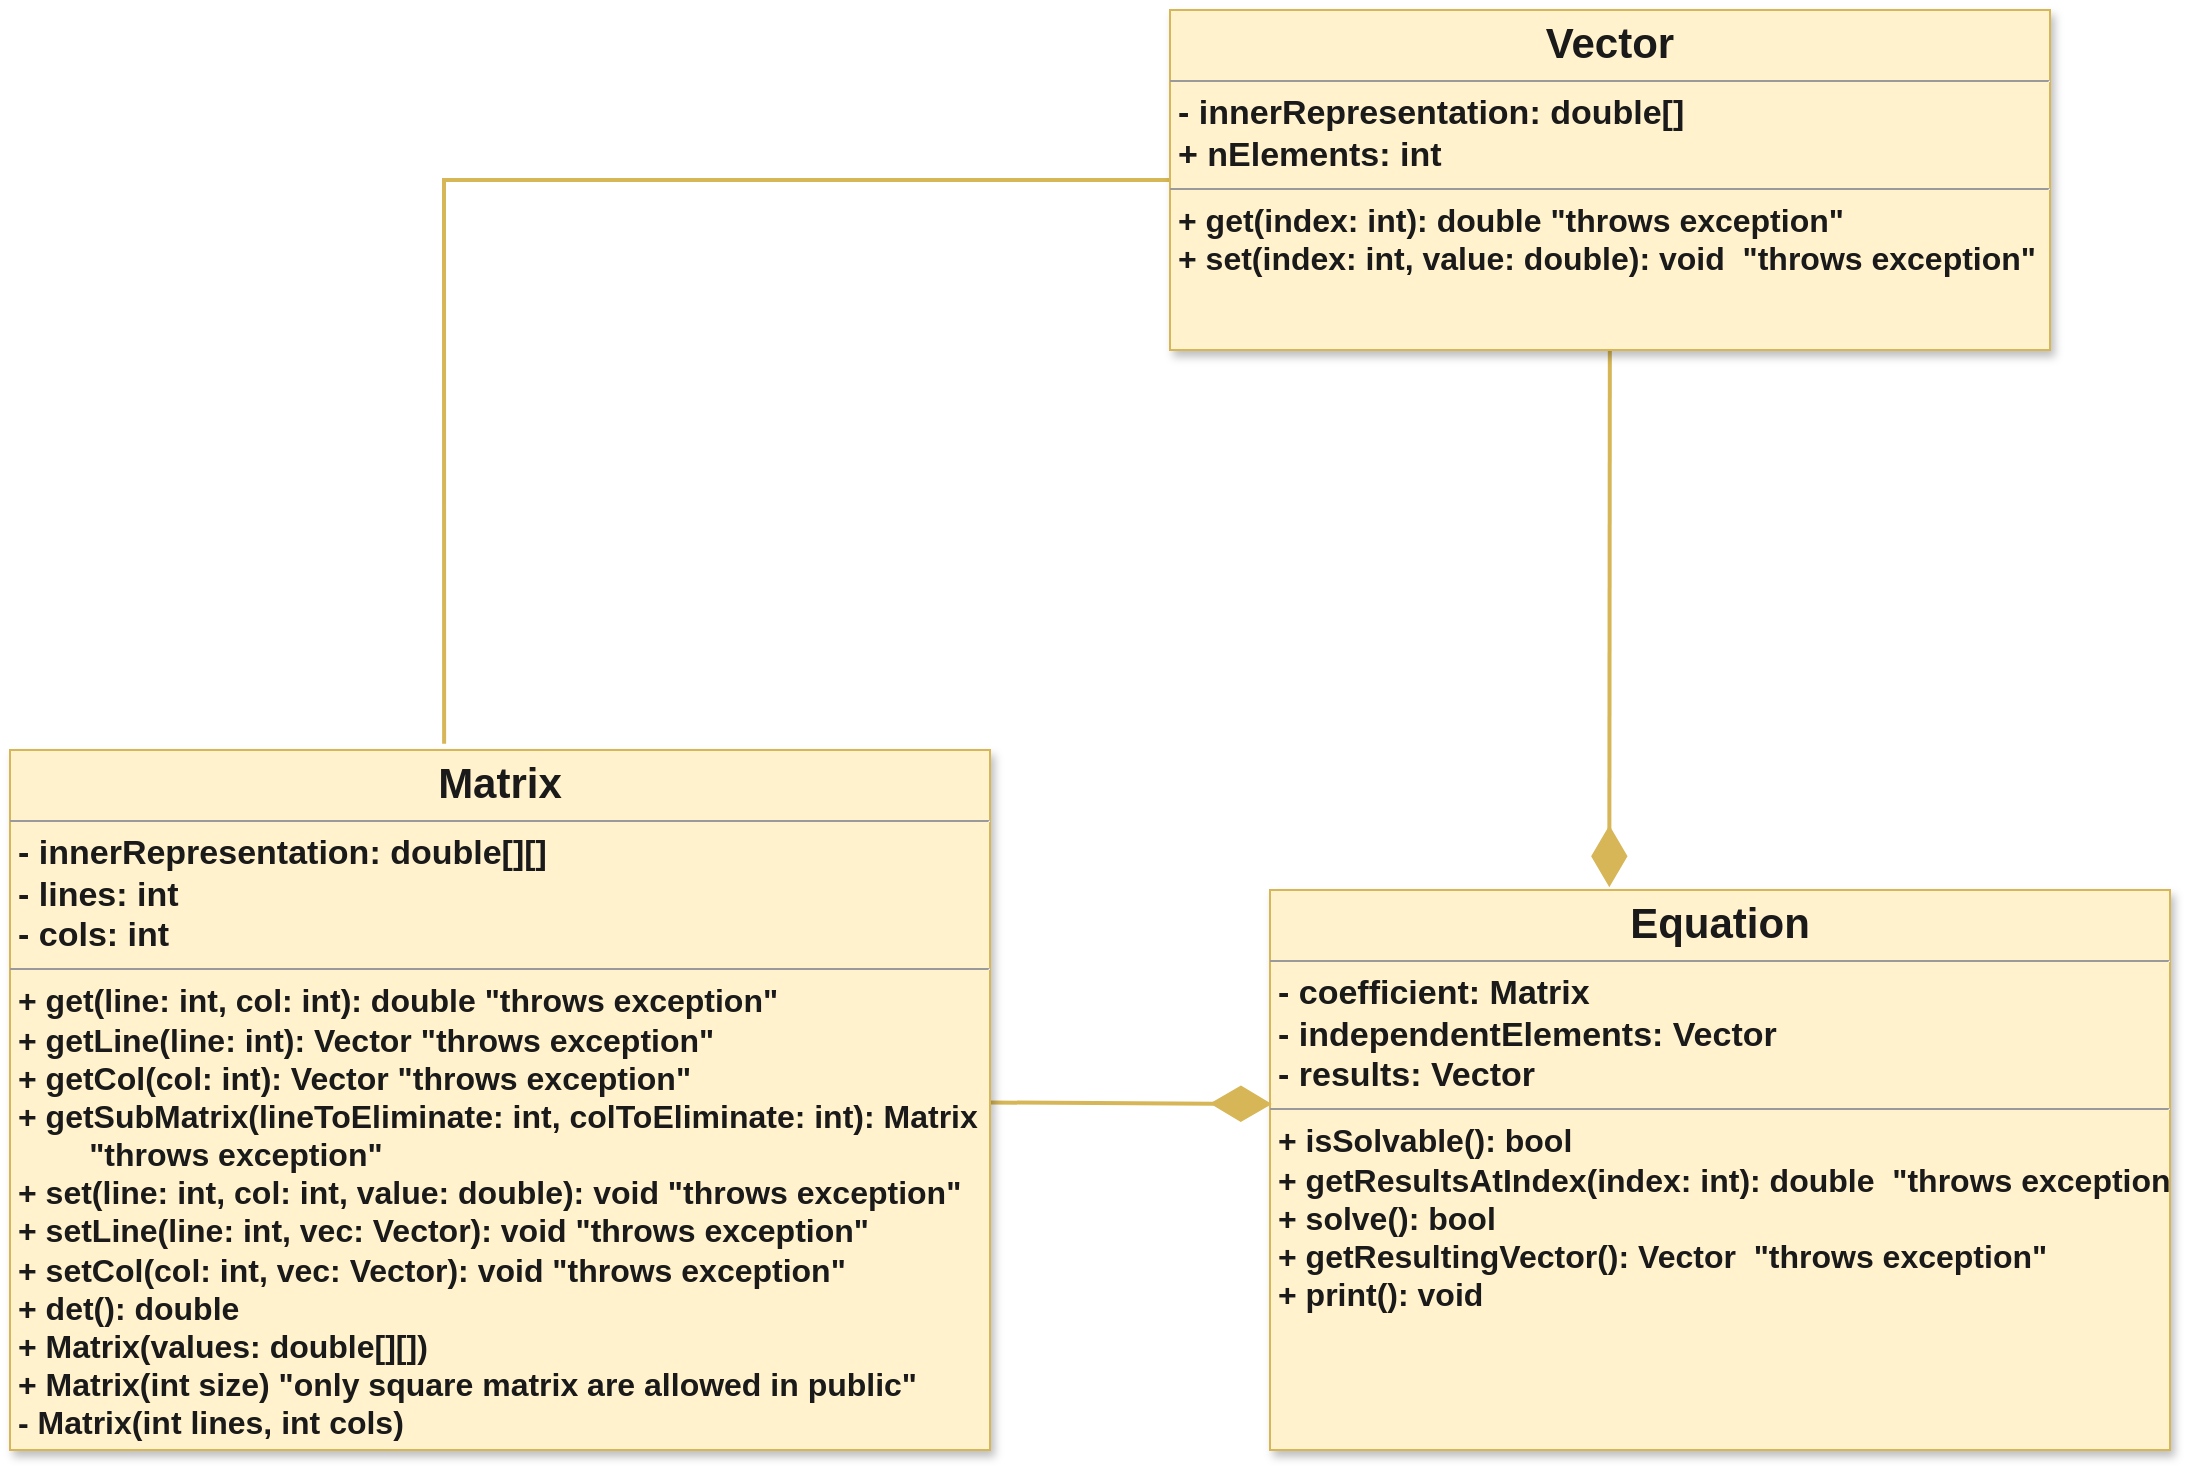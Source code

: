 <mxfile>
    <diagram id="9jA-nTwY3zNywtV1iH90" name="Página-1">
        <mxGraphModel dx="3028" dy="2357" grid="1" gridSize="10" guides="1" tooltips="1" connect="1" arrows="1" fold="1" page="1" pageScale="1" pageWidth="1654" pageHeight="1169" background="none" math="0" shadow="0">
            <root>
                <mxCell id="0"/>
                <mxCell id="1" parent="0"/>
                <mxCell id="2" value="&lt;p style=&quot;text-align: center ; margin: 4px 0px 0px&quot;&gt;&lt;b&gt;&lt;font style=&quot;font-size: 21px&quot;&gt;Equation&lt;/font&gt;&lt;/b&gt;&lt;/p&gt;&lt;hr size=&quot;1&quot;&gt;&lt;p style=&quot;margin: 0px 0px 0px 4px ; font-size: 17px&quot;&gt;&lt;font style=&quot;font-size: 17px&quot;&gt;&lt;b&gt;- coefficient: Matrix&lt;/b&gt;&lt;/font&gt;&lt;/p&gt;&lt;p style=&quot;margin: 0px 0px 0px 4px ; font-size: 17px&quot;&gt;&lt;font style=&quot;font-size: 17px&quot;&gt;&lt;b&gt;- independentElements: Vector&lt;/b&gt;&lt;/font&gt;&lt;/p&gt;&lt;p style=&quot;margin: 0px 0px 0px 4px ; font-size: 17px&quot;&gt;&lt;font style=&quot;font-size: 17px&quot;&gt;&lt;b&gt;- results: Vector&lt;/b&gt;&lt;/font&gt;&lt;/p&gt;&lt;hr size=&quot;1&quot;&gt;&lt;p style=&quot;margin: 0px ; margin-left: 4px&quot;&gt;&lt;font size=&quot;3&quot;&gt;&lt;b&gt;+ isSolvable(): bool&lt;/b&gt;&lt;/font&gt;&lt;/p&gt;&lt;p style=&quot;margin: 0px ; margin-left: 4px&quot;&gt;&lt;font size=&quot;3&quot;&gt;&lt;b&gt;+ getResultsAtIndex(index: int): double&amp;nbsp; &quot;throws exception&quot;&lt;/b&gt;&lt;/font&gt;&lt;/p&gt;&lt;p style=&quot;margin: 0px ; margin-left: 4px&quot;&gt;&lt;font size=&quot;3&quot;&gt;&lt;b&gt;+ solve(): bool&lt;/b&gt;&lt;/font&gt;&lt;/p&gt;&lt;p style=&quot;margin: 0px ; margin-left: 4px&quot;&gt;&lt;font size=&quot;3&quot;&gt;&lt;b&gt;+ getResultingVector(): Vector&amp;nbsp; &quot;throws exception&quot;&lt;/b&gt;&lt;/font&gt;&lt;/p&gt;&lt;p style=&quot;margin: 0px ; margin-left: 4px&quot;&gt;&lt;font size=&quot;3&quot;&gt;&lt;b&gt;+ print(): void&lt;/b&gt;&lt;/font&gt;&lt;/p&gt;" style="verticalAlign=top;align=left;overflow=fill;fontSize=12;fontFamily=Helvetica;html=1;gradientDirection=west;rounded=0;glass=0;shadow=1;strokeWidth=1;fillColor=#fff2cc;strokeColor=#d6b656;fontColor=#1A1A1A;" parent="1" vertex="1">
                    <mxGeometry x="-740" y="-530" width="450" height="280" as="geometry"/>
                </mxCell>
                <mxCell id="6" style="edgeStyle=none;html=1;entryX=0.002;entryY=0.382;entryDx=0;entryDy=0;entryPerimeter=0;fontSize=21;fontColor=#1A1A1A;endArrow=diamondThin;endFill=1;endSize=25;strokeWidth=2;fillColor=#fff2cc;strokeColor=#d6b656;rounded=0;" parent="1" source="3" target="2" edge="1">
                    <mxGeometry relative="1" as="geometry"/>
                </mxCell>
                <mxCell id="3" value="&lt;p style=&quot;text-align: center ; margin: 4px 0px 0px&quot;&gt;&lt;b&gt;&lt;font style=&quot;font-size: 21px&quot;&gt;Matrix&lt;/font&gt;&lt;/b&gt;&lt;/p&gt;&lt;hr size=&quot;1&quot;&gt;&lt;p style=&quot;margin: 0px 0px 0px 4px ; font-size: 17px&quot;&gt;&lt;b&gt;- innerRepresentation: double[][]&lt;/b&gt;&lt;/p&gt;&lt;p style=&quot;margin: 0px 0px 0px 4px ; font-size: 17px&quot;&gt;&lt;b&gt;- lines: int&lt;/b&gt;&lt;br&gt;&lt;/p&gt;&lt;p style=&quot;margin: 0px 0px 0px 4px ; font-size: 17px&quot;&gt;&lt;b&gt;- cols: int&lt;/b&gt;&lt;/p&gt;&lt;hr size=&quot;1&quot;&gt;&lt;p style=&quot;margin: 0px ; margin-left: 4px&quot;&gt;&lt;font size=&quot;3&quot;&gt;&lt;b&gt;+ get(line: int, col: int): double &quot;throws exception&quot;&lt;/b&gt;&lt;/font&gt;&lt;/p&gt;&lt;p style=&quot;margin: 0px ; margin-left: 4px&quot;&gt;&lt;font size=&quot;3&quot;&gt;&lt;b&gt;+ getLine(line: int): Vector &quot;throws exception&quot;&lt;/b&gt;&lt;/font&gt;&lt;/p&gt;&lt;p style=&quot;margin: 0px ; margin-left: 4px&quot;&gt;&lt;font size=&quot;3&quot;&gt;&lt;b&gt;+ getCol(col: int): Vector &quot;throws exception&quot;&lt;/b&gt;&lt;/font&gt;&lt;/p&gt;&lt;p style=&quot;margin: 0px ; margin-left: 4px&quot;&gt;&lt;font size=&quot;3&quot;&gt;&lt;b&gt;+ getSubMatrix(lineToEliminate: int, colToEliminate: int): Matrix&lt;/b&gt;&lt;/font&gt;&lt;/p&gt;&lt;p style=&quot;margin: 0px ; margin-left: 4px&quot;&gt;&lt;font size=&quot;3&quot;&gt;&lt;b&gt;&lt;span style=&quot;white-space: pre&quot;&gt;&#9;&lt;/span&gt;&quot;throws exception&quot;&lt;br&gt;&lt;/b&gt;&lt;/font&gt;&lt;/p&gt;&lt;p style=&quot;margin: 0px ; margin-left: 4px&quot;&gt;&lt;font size=&quot;3&quot;&gt;&lt;b&gt;+ set(line: int, col: int, value: double): void &quot;throws exception&quot;&lt;/b&gt;&lt;/font&gt;&lt;/p&gt;&lt;p style=&quot;margin: 0px ; margin-left: 4px&quot;&gt;&lt;font size=&quot;3&quot;&gt;&lt;b&gt;+ setLine(line: int, vec: Vector): void &quot;throws exception&quot;&lt;/b&gt;&lt;/font&gt;&lt;/p&gt;&lt;p style=&quot;margin: 0px ; margin-left: 4px&quot;&gt;&lt;font size=&quot;3&quot;&gt;&lt;b&gt;+ setCol(col: int, vec: Vector): void &quot;throws exception&quot;&lt;/b&gt;&lt;/font&gt;&lt;/p&gt;&lt;p style=&quot;margin: 0px ; margin-left: 4px&quot;&gt;&lt;font size=&quot;3&quot;&gt;&lt;b&gt;+ det(): double&lt;/b&gt;&lt;/font&gt;&lt;/p&gt;&lt;p style=&quot;margin: 0px ; margin-left: 4px&quot;&gt;&lt;font size=&quot;3&quot;&gt;&lt;b&gt;+ Matrix(values: double[][])&lt;/b&gt;&lt;/font&gt;&lt;/p&gt;&lt;p style=&quot;margin: 0px ; margin-left: 4px&quot;&gt;&lt;font size=&quot;3&quot;&gt;&lt;b&gt;+ Matrix(int size) &quot;only square matrix are allowed in public&quot;&lt;/b&gt;&lt;/font&gt;&lt;/p&gt;&lt;p style=&quot;margin: 0px ; margin-left: 4px&quot;&gt;&lt;font size=&quot;3&quot;&gt;&lt;b&gt;- Matrix(int lines, int cols)&lt;/b&gt;&lt;/font&gt;&lt;/p&gt;" style="verticalAlign=top;align=left;overflow=fill;fontSize=12;fontFamily=Helvetica;html=1;gradientDirection=west;rounded=0;glass=0;shadow=1;strokeWidth=1;fillColor=#fff2cc;strokeColor=#d6b656;fontColor=#1A1A1A;" parent="1" vertex="1">
                    <mxGeometry x="-1370" y="-600" width="490" height="350" as="geometry"/>
                </mxCell>
                <mxCell id="5" style="edgeStyle=none;html=1;entryX=0.377;entryY=-0.005;entryDx=0;entryDy=0;fontSize=21;fontColor=#1A1A1A;endArrow=diamondThin;endFill=1;endSize=25;entryPerimeter=0;strokeWidth=2;fillColor=#fff2cc;strokeColor=#d6b656;rounded=0;" parent="1" source="4" target="2" edge="1">
                    <mxGeometry relative="1" as="geometry"/>
                </mxCell>
                <mxCell id="7" style="edgeStyle=none;html=1;entryX=0.443;entryY=-0.009;entryDx=0;entryDy=0;entryPerimeter=0;fontSize=21;fontColor=#1A1A1A;endArrow=none;endFill=0;endSize=25;strokeWidth=2;fillColor=#fff2cc;strokeColor=#d6b656;rounded=0;" parent="1" source="4" target="3" edge="1">
                    <mxGeometry relative="1" as="geometry">
                        <Array as="points">
                            <mxPoint x="-1153" y="-885"/>
                        </Array>
                    </mxGeometry>
                </mxCell>
                <mxCell id="4" value="&lt;p style=&quot;text-align: center ; margin: 4px 0px 0px&quot;&gt;&lt;b&gt;&lt;font style=&quot;font-size: 21px&quot;&gt;Vector&lt;/font&gt;&lt;/b&gt;&lt;/p&gt;&lt;hr size=&quot;1&quot;&gt;&lt;p style=&quot;margin: 0px 0px 0px 4px ; font-size: 17px&quot;&gt;&lt;font style=&quot;font-size: 17px&quot;&gt;&lt;b&gt;- innerRepresentation: double[]&lt;/b&gt;&lt;/font&gt;&lt;/p&gt;&lt;p style=&quot;margin: 0px 0px 0px 4px ; font-size: 17px&quot;&gt;&lt;b&gt;+ nElements: int&lt;/b&gt;&lt;/p&gt;&lt;hr size=&quot;1&quot;&gt;&lt;p style=&quot;margin: 0px ; margin-left: 4px&quot;&gt;&lt;font size=&quot;3&quot;&gt;&lt;b&gt;+ get(index: int): double &quot;throws exception&quot;&amp;nbsp;&lt;/b&gt;&lt;/font&gt;&lt;/p&gt;&lt;p style=&quot;margin: 0px ; margin-left: 4px&quot;&gt;&lt;font size=&quot;3&quot;&gt;&lt;b&gt;+ set(index: int, value: double): void&amp;nbsp; &quot;throws exception&quot;&lt;/b&gt;&lt;/font&gt;&lt;/p&gt;" style="verticalAlign=top;align=left;overflow=fill;fontSize=12;fontFamily=Helvetica;html=1;gradientDirection=west;rounded=0;glass=0;shadow=1;strokeWidth=1;fillColor=#fff2cc;strokeColor=#d6b656;fontColor=#1A1A1A;" parent="1" vertex="1">
                    <mxGeometry x="-790" y="-970" width="440" height="170" as="geometry"/>
                </mxCell>
            </root>
        </mxGraphModel>
    </diagram>
</mxfile>